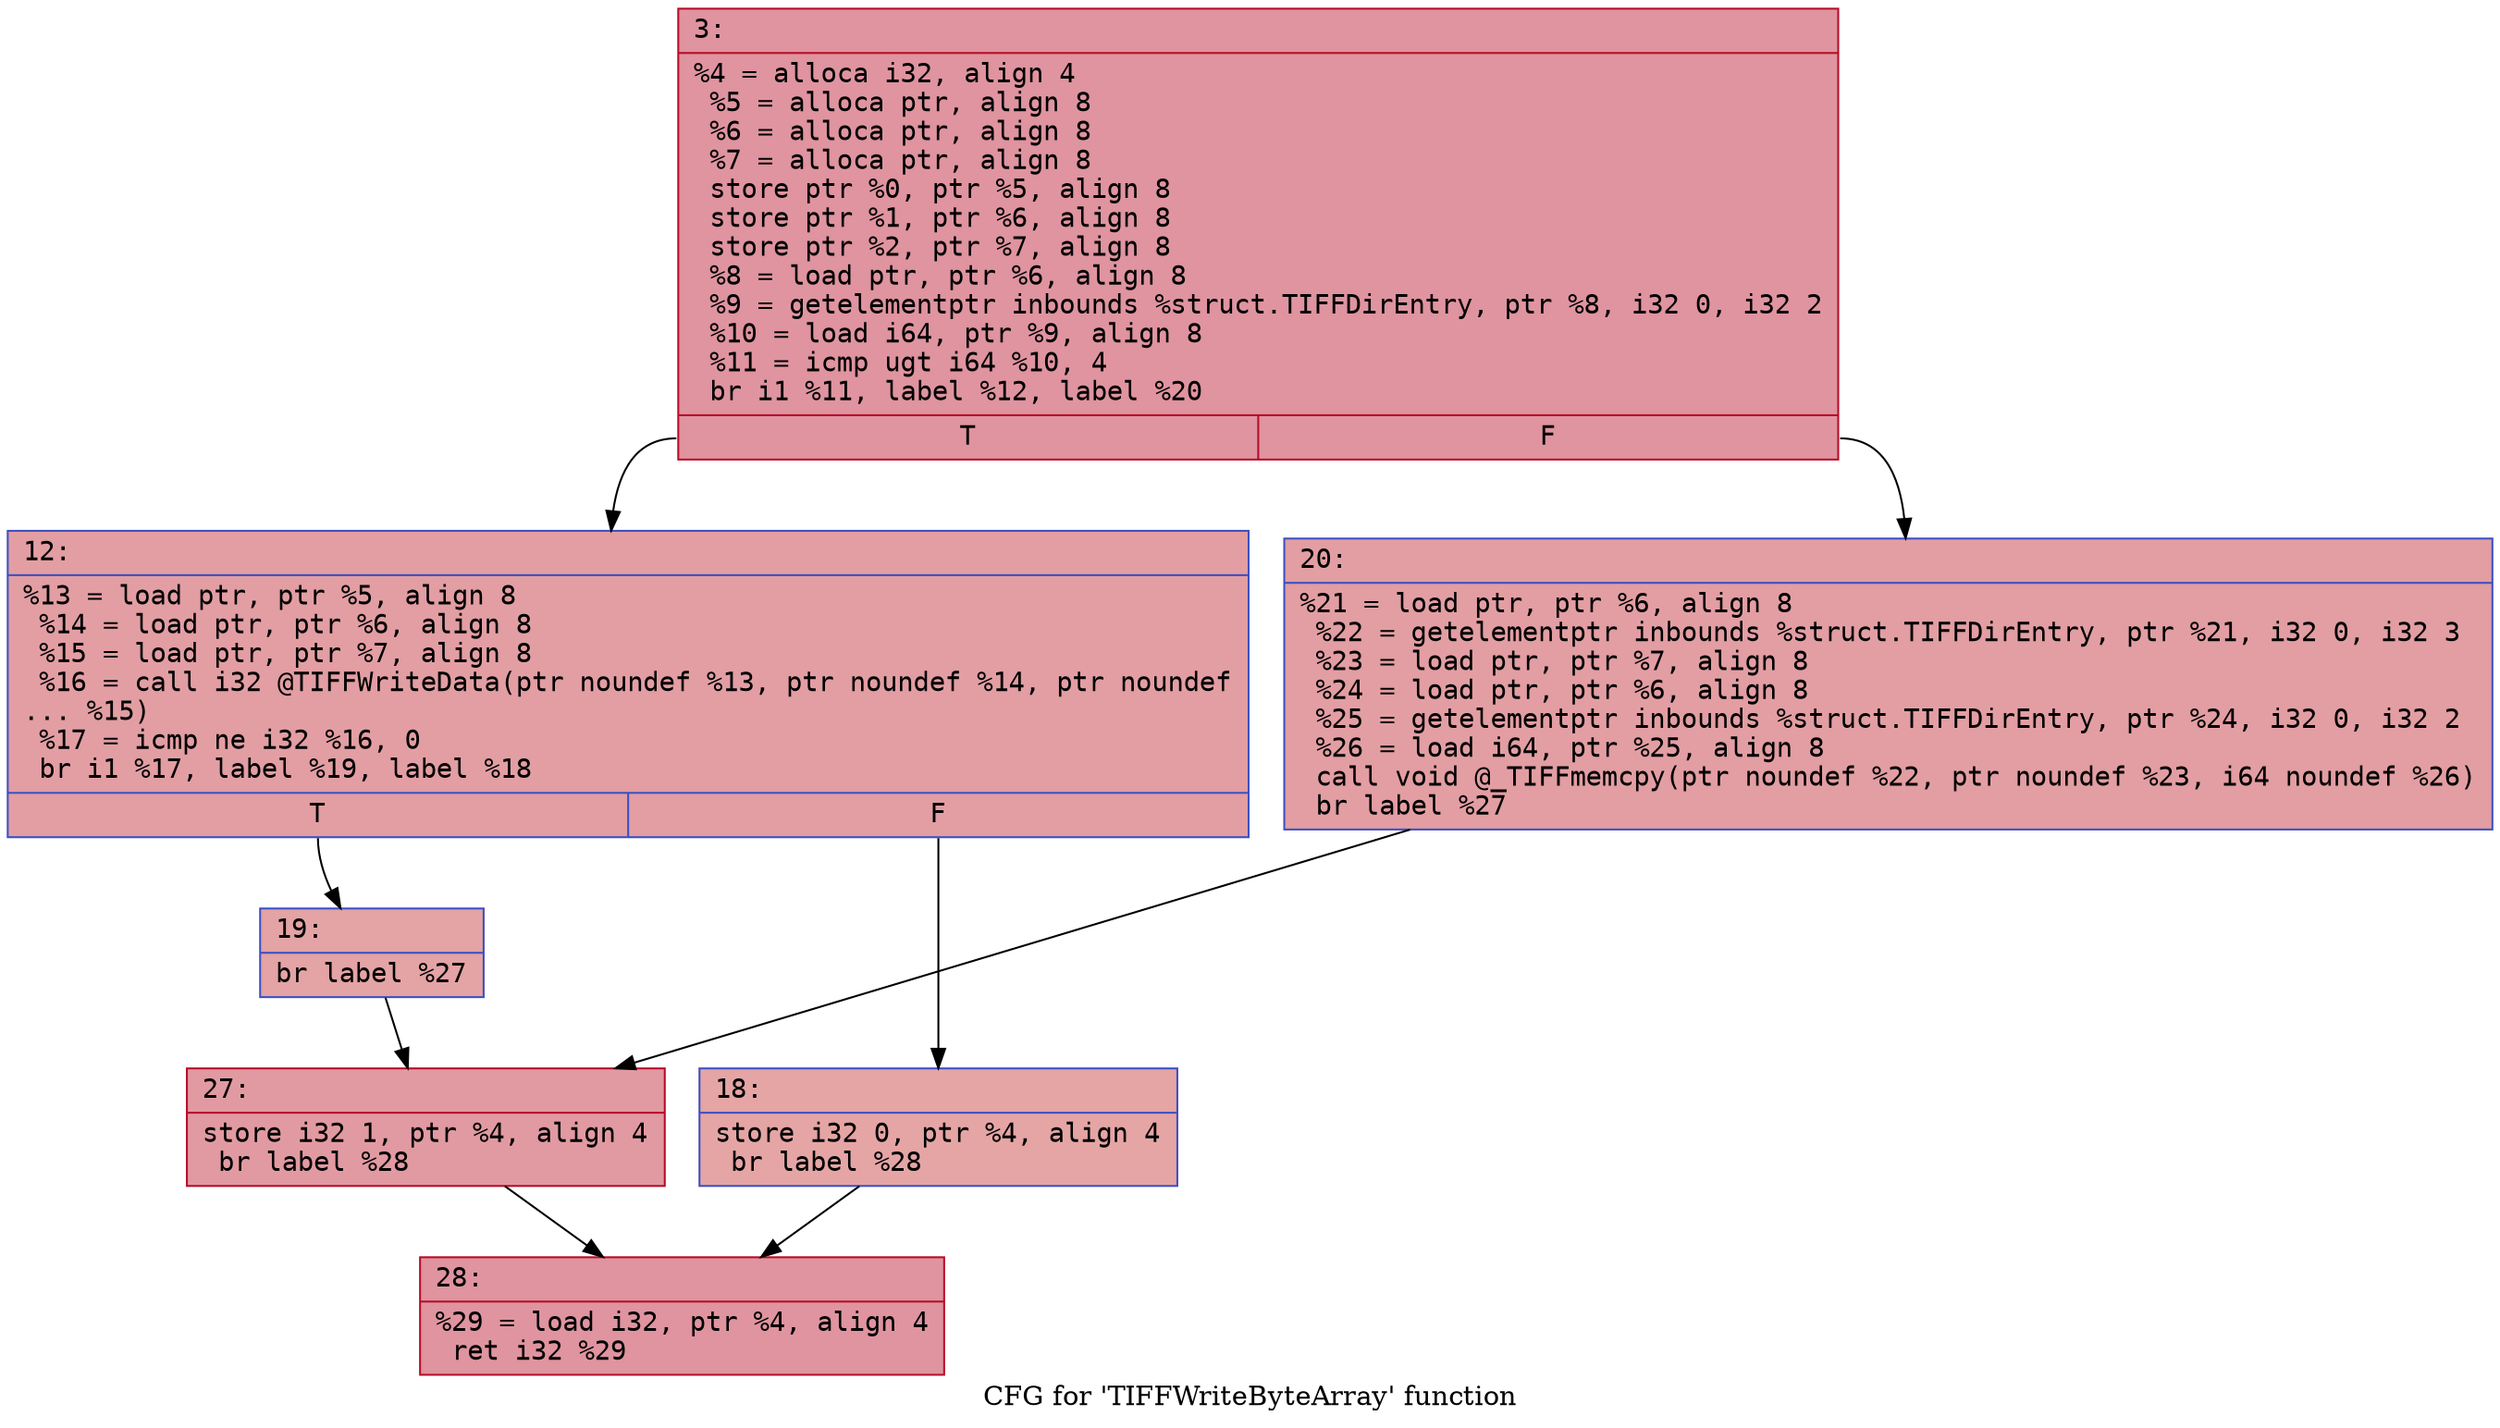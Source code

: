 digraph "CFG for 'TIFFWriteByteArray' function" {
	label="CFG for 'TIFFWriteByteArray' function";

	Node0x600002e5ae90 [shape=record,color="#b70d28ff", style=filled, fillcolor="#b70d2870" fontname="Courier",label="{3:\l|  %4 = alloca i32, align 4\l  %5 = alloca ptr, align 8\l  %6 = alloca ptr, align 8\l  %7 = alloca ptr, align 8\l  store ptr %0, ptr %5, align 8\l  store ptr %1, ptr %6, align 8\l  store ptr %2, ptr %7, align 8\l  %8 = load ptr, ptr %6, align 8\l  %9 = getelementptr inbounds %struct.TIFFDirEntry, ptr %8, i32 0, i32 2\l  %10 = load i64, ptr %9, align 8\l  %11 = icmp ugt i64 %10, 4\l  br i1 %11, label %12, label %20\l|{<s0>T|<s1>F}}"];
	Node0x600002e5ae90:s0 -> Node0x600002e5aee0[tooltip="3 -> 12\nProbability 50.00%" ];
	Node0x600002e5ae90:s1 -> Node0x600002e5afd0[tooltip="3 -> 20\nProbability 50.00%" ];
	Node0x600002e5aee0 [shape=record,color="#3d50c3ff", style=filled, fillcolor="#be242e70" fontname="Courier",label="{12:\l|  %13 = load ptr, ptr %5, align 8\l  %14 = load ptr, ptr %6, align 8\l  %15 = load ptr, ptr %7, align 8\l  %16 = call i32 @TIFFWriteData(ptr noundef %13, ptr noundef %14, ptr noundef\l... %15)\l  %17 = icmp ne i32 %16, 0\l  br i1 %17, label %19, label %18\l|{<s0>T|<s1>F}}"];
	Node0x600002e5aee0:s0 -> Node0x600002e5af80[tooltip="12 -> 19\nProbability 62.50%" ];
	Node0x600002e5aee0:s1 -> Node0x600002e5af30[tooltip="12 -> 18\nProbability 37.50%" ];
	Node0x600002e5af30 [shape=record,color="#3d50c3ff", style=filled, fillcolor="#c5333470" fontname="Courier",label="{18:\l|  store i32 0, ptr %4, align 4\l  br label %28\l}"];
	Node0x600002e5af30 -> Node0x600002e5b070[tooltip="18 -> 28\nProbability 100.00%" ];
	Node0x600002e5af80 [shape=record,color="#3d50c3ff", style=filled, fillcolor="#c32e3170" fontname="Courier",label="{19:\l|  br label %27\l}"];
	Node0x600002e5af80 -> Node0x600002e5b020[tooltip="19 -> 27\nProbability 100.00%" ];
	Node0x600002e5afd0 [shape=record,color="#3d50c3ff", style=filled, fillcolor="#be242e70" fontname="Courier",label="{20:\l|  %21 = load ptr, ptr %6, align 8\l  %22 = getelementptr inbounds %struct.TIFFDirEntry, ptr %21, i32 0, i32 3\l  %23 = load ptr, ptr %7, align 8\l  %24 = load ptr, ptr %6, align 8\l  %25 = getelementptr inbounds %struct.TIFFDirEntry, ptr %24, i32 0, i32 2\l  %26 = load i64, ptr %25, align 8\l  call void @_TIFFmemcpy(ptr noundef %22, ptr noundef %23, i64 noundef %26)\l  br label %27\l}"];
	Node0x600002e5afd0 -> Node0x600002e5b020[tooltip="20 -> 27\nProbability 100.00%" ];
	Node0x600002e5b020 [shape=record,color="#b70d28ff", style=filled, fillcolor="#bb1b2c70" fontname="Courier",label="{27:\l|  store i32 1, ptr %4, align 4\l  br label %28\l}"];
	Node0x600002e5b020 -> Node0x600002e5b070[tooltip="27 -> 28\nProbability 100.00%" ];
	Node0x600002e5b070 [shape=record,color="#b70d28ff", style=filled, fillcolor="#b70d2870" fontname="Courier",label="{28:\l|  %29 = load i32, ptr %4, align 4\l  ret i32 %29\l}"];
}
